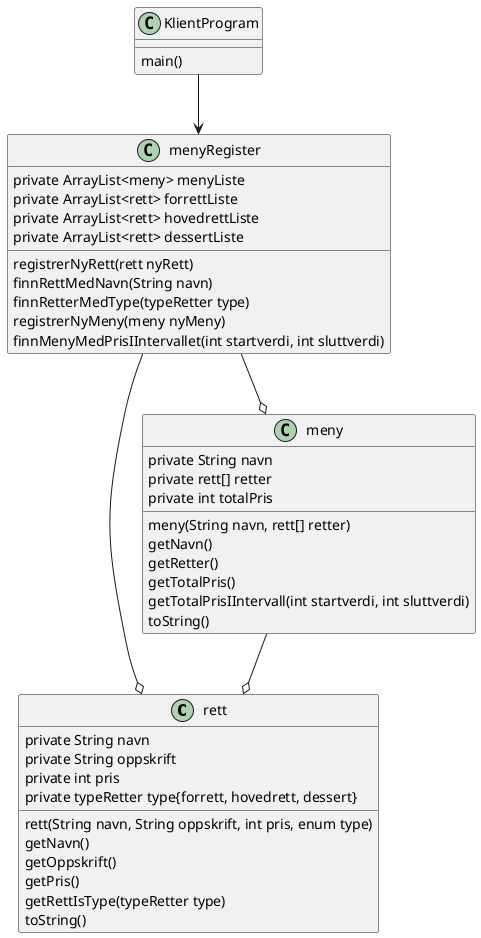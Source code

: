 @startuml Øving4
class rett{
    private String navn
    private String oppskrift
    private int pris
    private typeRetter type{forrett, hovedrett, dessert}
    rett(String navn, String oppskrift, int pris, enum type)
    getNavn()
    getOppskrift()
    getPris()
    getRettIsType(typeRetter type)
    toString()

}
class meny{
    private String navn
    private rett[] retter
    private int totalPris
    meny(String navn, rett[] retter)
    getNavn()
    getRetter()
    getTotalPris()
    getTotalPrisIIntervall(int startverdi, int sluttverdi)
    toString()

    }
class menyRegister{
    private ArrayList<meny> menyListe
    private ArrayList<rett> forrettListe
    private ArrayList<rett> hovedrettListe
    private ArrayList<rett> dessertListe
    registrerNyRett(rett nyRett)
    finnRettMedNavn(String navn)
    finnRetterMedType(typeRetter type)
    registrerNyMeny(meny nyMeny)
    finnMenyMedPrisIIntervallet(int startverdi, int sluttverdi)

    }
class KlientProgram{
    main()
    }



meny--o rett
menyRegister--o meny
menyRegister--o rett
KlientProgram-->menyRegister
        
@enduml
                
              


